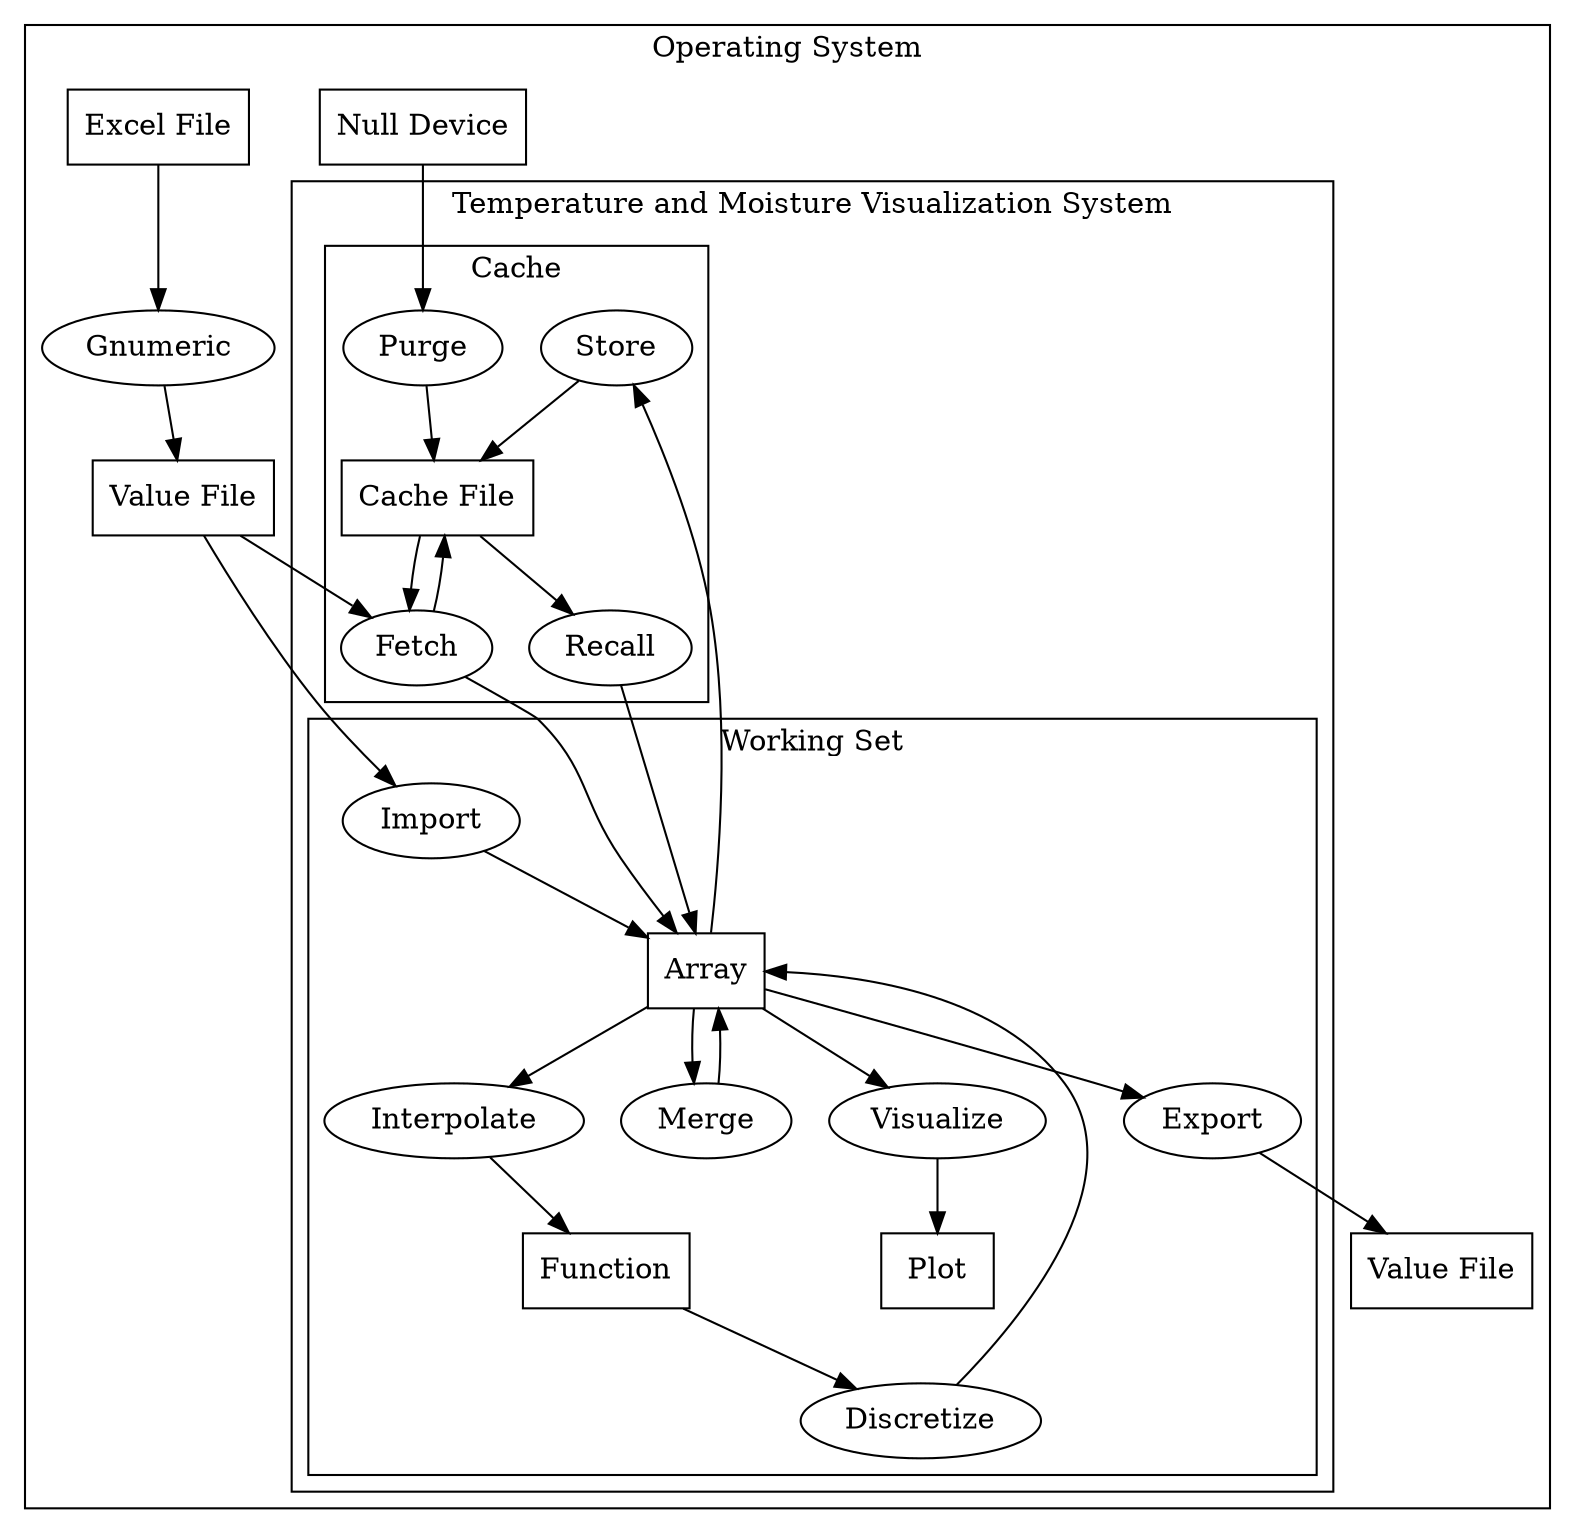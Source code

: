 digraph {
  subgraph cluster_cace {
    label = "Operating System"

    node [shape = box]
    null [label = "Null Device"]
    xlsr [label = "Excel File"]
    csvr [label = "Value File"]
    csvw [label = "Value File"]

    node [shape = oval]
    gnumeric [label = "Gnumeric"]

    subgraph cluster_tmvs {
      label = "Temperature and Moisture Visualization System"

      subgraph cluster_ws {
        label = "Working Set"

        node [shape = box]
        array [label = "Array"]
        function [label = "Function"]
        plot [label = "Plot"]

        node [shape = oval]
        import [label = "Import"]
        interpolate [label = "Interpolate"]
        discretize [label = "Discretize"]
        merge [label = "Merge"]
        visualize [label = "Visualize"]
        export [label = "Export"]
      }

      subgraph cluster_cache {
        label = "Cache"

        node [shape = box]
        cache [label = "Cache File"]

        node [shape = oval]
        store [label = "Store"]
        recall [label = "Recall"]
        fetch [label = "Fetch"]
        purge [label = "Purge"]
      }
    }
  }

  xlsr -> gnumeric -> csvr
  csvr -> import -> array
  array -> interpolate -> function
  function -> discretize -> array
  array -> merge -> array
  array -> visualize -> plot
  array -> store -> cache
  cache -> recall -> array
  csvr -> fetch -> array
  cache -> fetch -> cache
  null -> purge -> cache
  array -> export -> csvw

  fetch -> import [style = invis]
  recall -> import [style = invis]
}
